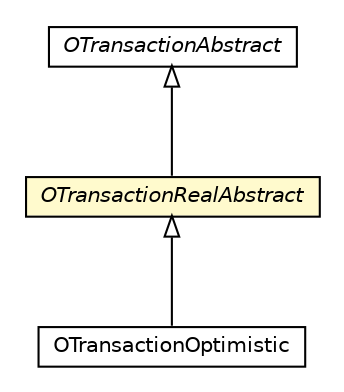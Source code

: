 #!/usr/local/bin/dot
#
# Class diagram 
# Generated by UMLGraph version R5_6-24-gf6e263 (http://www.umlgraph.org/)
#

digraph G {
	edge [fontname="Helvetica",fontsize=10,labelfontname="Helvetica",labelfontsize=10];
	node [fontname="Helvetica",fontsize=10,shape=plaintext];
	nodesep=0.25;
	ranksep=0.5;
	// com.orientechnologies.orient.core.tx.OTransactionAbstract
	c4232356 [label=<<table title="com.orientechnologies.orient.core.tx.OTransactionAbstract" border="0" cellborder="1" cellspacing="0" cellpadding="2" port="p" href="./OTransactionAbstract.html">
		<tr><td><table border="0" cellspacing="0" cellpadding="1">
<tr><td align="center" balign="center"><font face="Helvetica-Oblique"> OTransactionAbstract </font></td></tr>
		</table></td></tr>
		</table>>, URL="./OTransactionAbstract.html", fontname="Helvetica", fontcolor="black", fontsize=10.0];
	// com.orientechnologies.orient.core.tx.OTransactionOptimistic
	c4232366 [label=<<table title="com.orientechnologies.orient.core.tx.OTransactionOptimistic" border="0" cellborder="1" cellspacing="0" cellpadding="2" port="p" href="./OTransactionOptimistic.html">
		<tr><td><table border="0" cellspacing="0" cellpadding="1">
<tr><td align="center" balign="center"> OTransactionOptimistic </td></tr>
		</table></td></tr>
		</table>>, URL="./OTransactionOptimistic.html", fontname="Helvetica", fontcolor="black", fontsize=10.0];
	// com.orientechnologies.orient.core.tx.OTransactionRealAbstract
	c4232367 [label=<<table title="com.orientechnologies.orient.core.tx.OTransactionRealAbstract" border="0" cellborder="1" cellspacing="0" cellpadding="2" port="p" bgcolor="lemonChiffon" href="./OTransactionRealAbstract.html">
		<tr><td><table border="0" cellspacing="0" cellpadding="1">
<tr><td align="center" balign="center"><font face="Helvetica-Oblique"> OTransactionRealAbstract </font></td></tr>
		</table></td></tr>
		</table>>, URL="./OTransactionRealAbstract.html", fontname="Helvetica", fontcolor="black", fontsize=10.0];
	//com.orientechnologies.orient.core.tx.OTransactionOptimistic extends com.orientechnologies.orient.core.tx.OTransactionRealAbstract
	c4232367:p -> c4232366:p [dir=back,arrowtail=empty];
	//com.orientechnologies.orient.core.tx.OTransactionRealAbstract extends com.orientechnologies.orient.core.tx.OTransactionAbstract
	c4232356:p -> c4232367:p [dir=back,arrowtail=empty];
}

